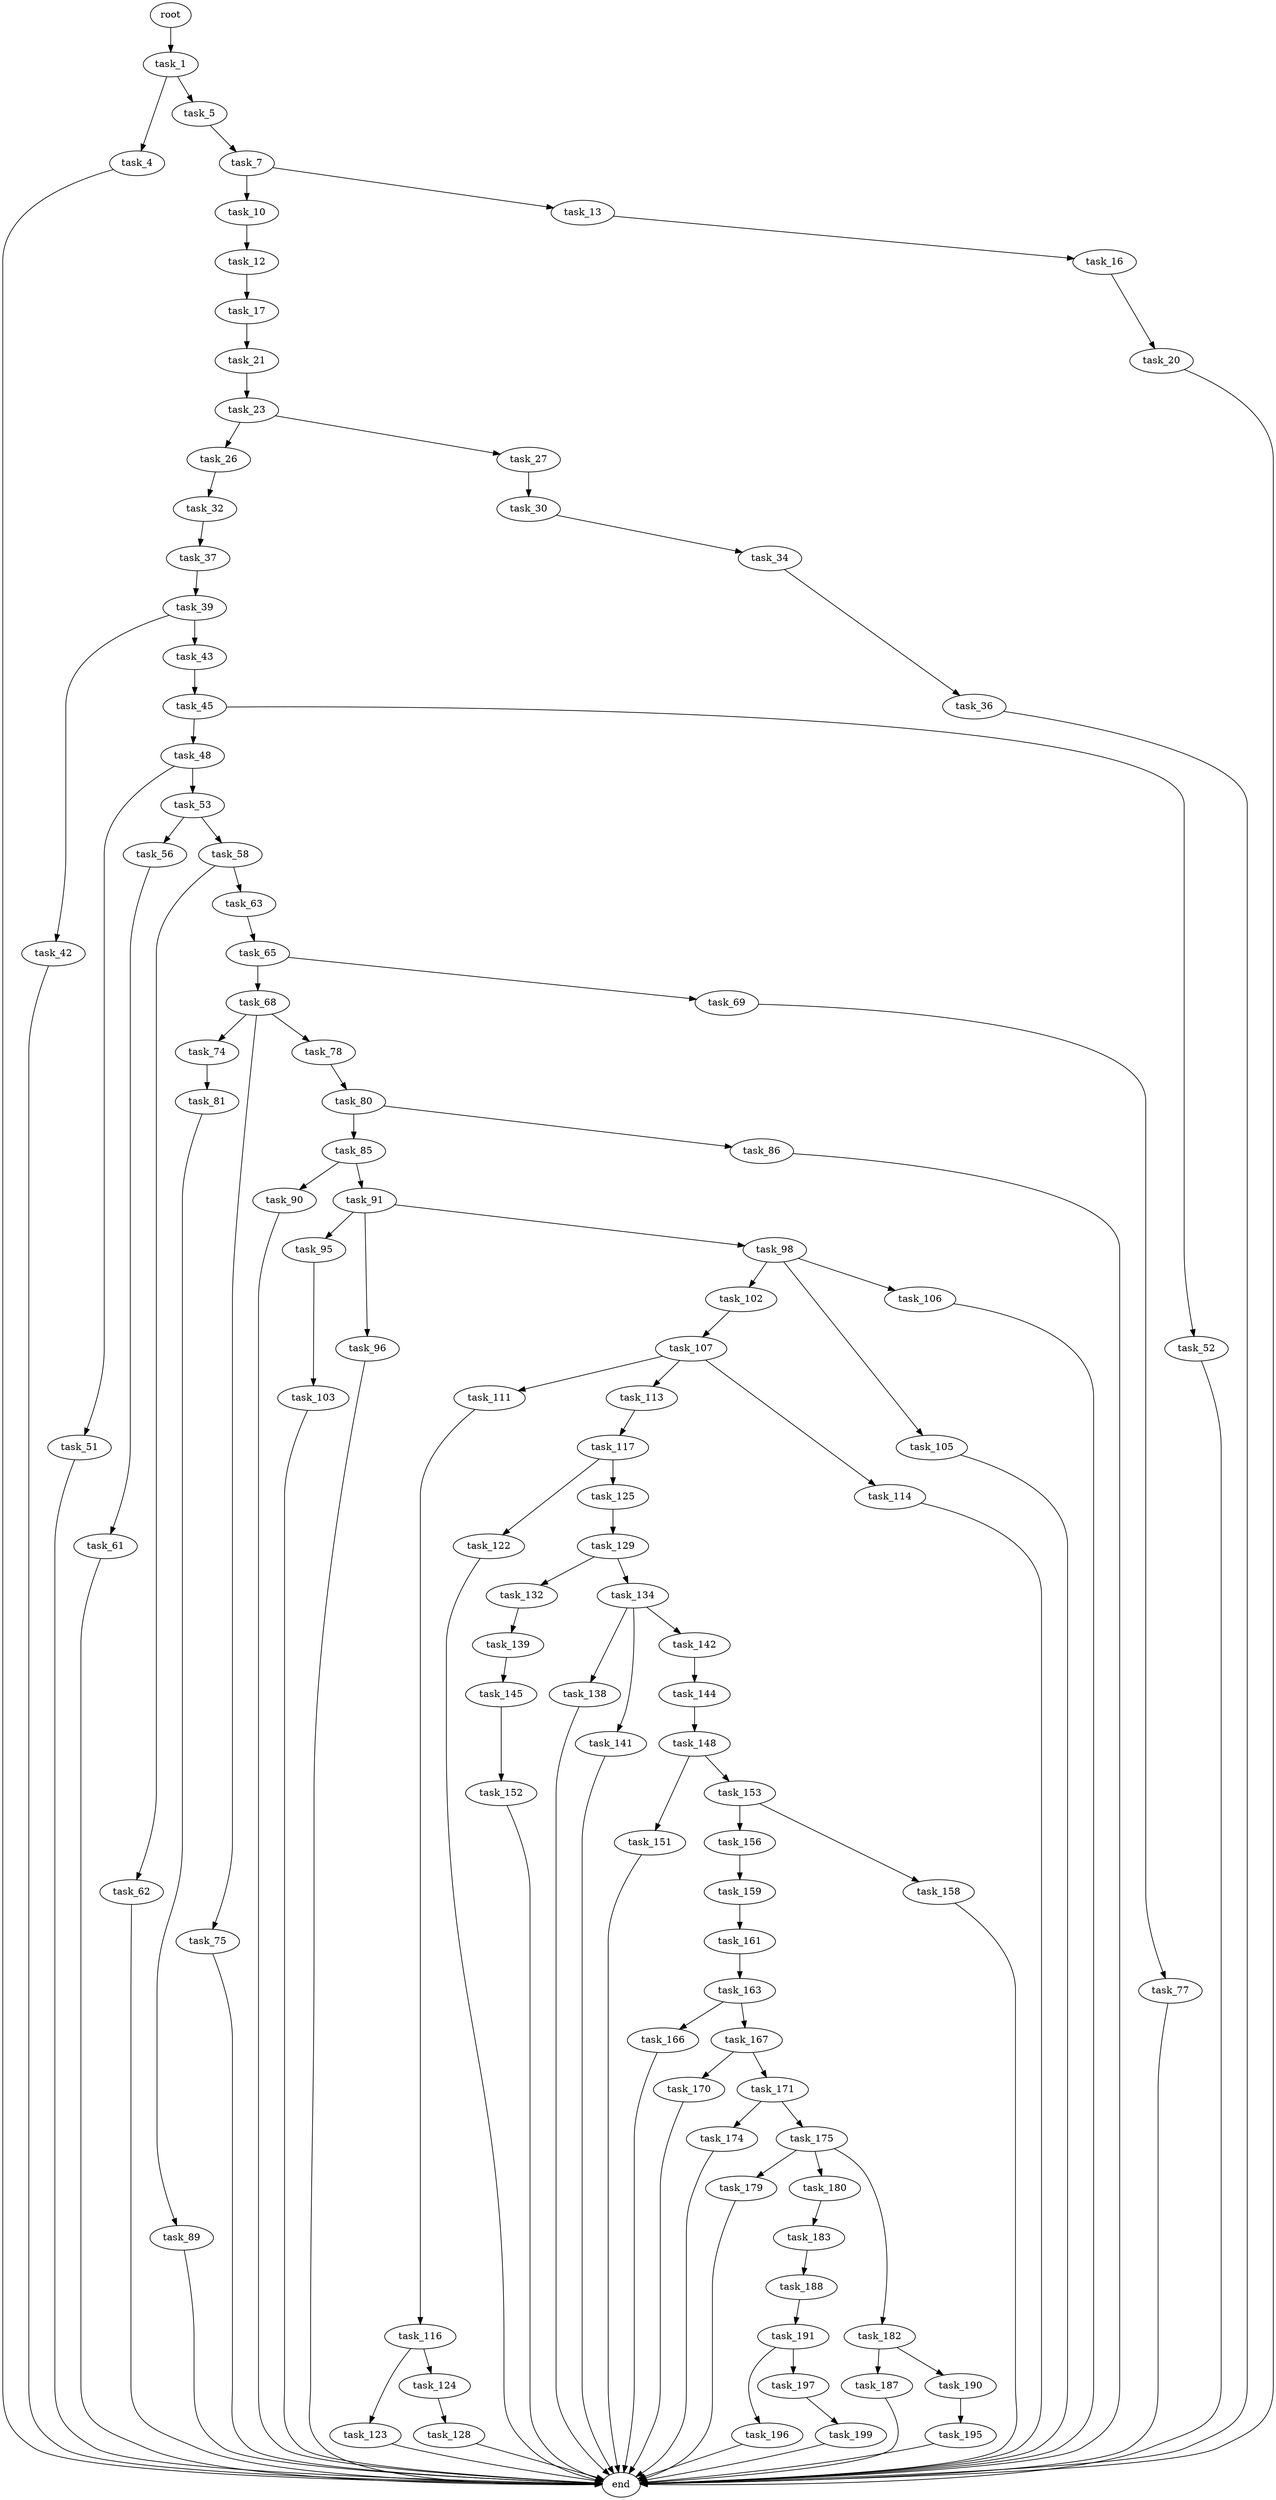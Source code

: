digraph G {
  root [size="0.000000"];
  task_1 [size="231928233984.000000"];
  task_4 [size="8589934592.000000"];
  task_5 [size="8589934592.000000"];
  task_7 [size="88601470533.000000"];
  task_10 [size="11108188013.000000"];
  task_12 [size="24725102350.000000"];
  task_13 [size="134217728000.000000"];
  task_16 [size="26788045470.000000"];
  task_17 [size="5872185874.000000"];
  task_20 [size="584150647851.000000"];
  task_21 [size="171201697891.000000"];
  task_23 [size="28991029248.000000"];
  task_26 [size="21491908275.000000"];
  task_27 [size="238718994732.000000"];
  task_30 [size="637133699881.000000"];
  task_32 [size="2875238693.000000"];
  task_34 [size="8589934592.000000"];
  task_36 [size="549755813888.000000"];
  task_37 [size="17311634238.000000"];
  task_39 [size="28991029248.000000"];
  task_42 [size="114066696349.000000"];
  task_43 [size="15001785084.000000"];
  task_45 [size="31465529575.000000"];
  task_48 [size="549755813888.000000"];
  task_51 [size="28991029248.000000"];
  task_52 [size="114877039235.000000"];
  task_53 [size="187918379746.000000"];
  task_56 [size="1288721886162.000000"];
  task_58 [size="51194960771.000000"];
  task_61 [size="412847931752.000000"];
  task_62 [size="1075837500.000000"];
  task_63 [size="178653101136.000000"];
  task_65 [size="9063309466.000000"];
  task_68 [size="231928233984.000000"];
  task_69 [size="24426110885.000000"];
  task_74 [size="3438422284.000000"];
  task_75 [size="856962864845.000000"];
  task_77 [size="231928233984.000000"];
  task_78 [size="988471219.000000"];
  task_80 [size="4043819335.000000"];
  task_81 [size="22028499562.000000"];
  task_85 [size="549755813888.000000"];
  task_86 [size="782757789696.000000"];
  task_89 [size="109625634088.000000"];
  task_90 [size="134217728000.000000"];
  task_91 [size="71546927255.000000"];
  task_95 [size="8589934592.000000"];
  task_96 [size="134217728000.000000"];
  task_98 [size="658396856357.000000"];
  task_102 [size="897596255138.000000"];
  task_103 [size="36700731841.000000"];
  task_105 [size="17434163479.000000"];
  task_106 [size="33332766467.000000"];
  task_107 [size="782757789696.000000"];
  task_111 [size="9847752256.000000"];
  task_113 [size="782757789696.000000"];
  task_114 [size="1270561016.000000"];
  task_116 [size="549755813888.000000"];
  task_117 [size="4833111708.000000"];
  task_122 [size="3388703299.000000"];
  task_123 [size="28991029248.000000"];
  task_124 [size="478421364563.000000"];
  task_125 [size="316145736695.000000"];
  task_128 [size="782757789696.000000"];
  task_129 [size="1073741824000.000000"];
  task_132 [size="15969465691.000000"];
  task_134 [size="25883431244.000000"];
  task_138 [size="42596611512.000000"];
  task_139 [size="4579821030.000000"];
  task_141 [size="3827893945.000000"];
  task_142 [size="12244456146.000000"];
  task_144 [size="231928233984.000000"];
  task_145 [size="8589934592.000000"];
  task_148 [size="782757789696.000000"];
  task_151 [size="292800175743.000000"];
  task_152 [size="29957349523.000000"];
  task_153 [size="832964282617.000000"];
  task_156 [size="13266865828.000000"];
  task_158 [size="1782965179.000000"];
  task_159 [size="782757789696.000000"];
  task_161 [size="782757789696.000000"];
  task_163 [size="35761012158.000000"];
  task_166 [size="368293445632.000000"];
  task_167 [size="112726611023.000000"];
  task_170 [size="631785543907.000000"];
  task_171 [size="163216598526.000000"];
  task_174 [size="134217728000.000000"];
  task_175 [size="94912764604.000000"];
  task_179 [size="68709104054.000000"];
  task_180 [size="1073741824000.000000"];
  task_182 [size="2028912952.000000"];
  task_183 [size="549755813888.000000"];
  task_187 [size="902780561975.000000"];
  task_188 [size="13791307645.000000"];
  task_190 [size="933722900.000000"];
  task_191 [size="17069798827.000000"];
  task_195 [size="7639523202.000000"];
  task_196 [size="8589934592.000000"];
  task_197 [size="16152437022.000000"];
  task_199 [size="92548207539.000000"];
  end [size="0.000000"];

  root -> task_1 [size="1.000000"];
  task_1 -> task_4 [size="301989888.000000"];
  task_1 -> task_5 [size="301989888.000000"];
  task_4 -> end [size="1.000000"];
  task_5 -> task_7 [size="33554432.000000"];
  task_7 -> task_10 [size="134217728.000000"];
  task_7 -> task_13 [size="134217728.000000"];
  task_10 -> task_12 [size="536870912.000000"];
  task_12 -> task_17 [size="679477248.000000"];
  task_13 -> task_16 [size="209715200.000000"];
  task_16 -> task_20 [size="536870912.000000"];
  task_17 -> task_21 [size="134217728.000000"];
  task_20 -> end [size="1.000000"];
  task_21 -> task_23 [size="209715200.000000"];
  task_23 -> task_26 [size="75497472.000000"];
  task_23 -> task_27 [size="75497472.000000"];
  task_26 -> task_32 [size="536870912.000000"];
  task_27 -> task_30 [size="301989888.000000"];
  task_30 -> task_34 [size="411041792.000000"];
  task_32 -> task_37 [size="75497472.000000"];
  task_34 -> task_36 [size="33554432.000000"];
  task_36 -> end [size="1.000000"];
  task_37 -> task_39 [size="411041792.000000"];
  task_39 -> task_42 [size="75497472.000000"];
  task_39 -> task_43 [size="75497472.000000"];
  task_42 -> end [size="1.000000"];
  task_43 -> task_45 [size="536870912.000000"];
  task_45 -> task_48 [size="33554432.000000"];
  task_45 -> task_52 [size="33554432.000000"];
  task_48 -> task_51 [size="536870912.000000"];
  task_48 -> task_53 [size="536870912.000000"];
  task_51 -> end [size="1.000000"];
  task_52 -> end [size="1.000000"];
  task_53 -> task_56 [size="679477248.000000"];
  task_53 -> task_58 [size="679477248.000000"];
  task_56 -> task_61 [size="838860800.000000"];
  task_58 -> task_62 [size="838860800.000000"];
  task_58 -> task_63 [size="838860800.000000"];
  task_61 -> end [size="1.000000"];
  task_62 -> end [size="1.000000"];
  task_63 -> task_65 [size="679477248.000000"];
  task_65 -> task_68 [size="411041792.000000"];
  task_65 -> task_69 [size="411041792.000000"];
  task_68 -> task_74 [size="301989888.000000"];
  task_68 -> task_75 [size="301989888.000000"];
  task_68 -> task_78 [size="301989888.000000"];
  task_69 -> task_77 [size="33554432.000000"];
  task_74 -> task_81 [size="75497472.000000"];
  task_75 -> end [size="1.000000"];
  task_77 -> end [size="1.000000"];
  task_78 -> task_80 [size="33554432.000000"];
  task_80 -> task_85 [size="301989888.000000"];
  task_80 -> task_86 [size="301989888.000000"];
  task_81 -> task_89 [size="838860800.000000"];
  task_85 -> task_90 [size="536870912.000000"];
  task_85 -> task_91 [size="536870912.000000"];
  task_86 -> end [size="1.000000"];
  task_89 -> end [size="1.000000"];
  task_90 -> end [size="1.000000"];
  task_91 -> task_95 [size="75497472.000000"];
  task_91 -> task_96 [size="75497472.000000"];
  task_91 -> task_98 [size="75497472.000000"];
  task_95 -> task_103 [size="33554432.000000"];
  task_96 -> end [size="1.000000"];
  task_98 -> task_102 [size="411041792.000000"];
  task_98 -> task_105 [size="411041792.000000"];
  task_98 -> task_106 [size="411041792.000000"];
  task_102 -> task_107 [size="679477248.000000"];
  task_103 -> end [size="1.000000"];
  task_105 -> end [size="1.000000"];
  task_106 -> end [size="1.000000"];
  task_107 -> task_111 [size="679477248.000000"];
  task_107 -> task_113 [size="679477248.000000"];
  task_107 -> task_114 [size="679477248.000000"];
  task_111 -> task_116 [size="209715200.000000"];
  task_113 -> task_117 [size="679477248.000000"];
  task_114 -> end [size="1.000000"];
  task_116 -> task_123 [size="536870912.000000"];
  task_116 -> task_124 [size="536870912.000000"];
  task_117 -> task_122 [size="536870912.000000"];
  task_117 -> task_125 [size="536870912.000000"];
  task_122 -> end [size="1.000000"];
  task_123 -> end [size="1.000000"];
  task_124 -> task_128 [size="536870912.000000"];
  task_125 -> task_129 [size="536870912.000000"];
  task_128 -> end [size="1.000000"];
  task_129 -> task_132 [size="838860800.000000"];
  task_129 -> task_134 [size="838860800.000000"];
  task_132 -> task_139 [size="33554432.000000"];
  task_134 -> task_138 [size="679477248.000000"];
  task_134 -> task_141 [size="679477248.000000"];
  task_134 -> task_142 [size="679477248.000000"];
  task_138 -> end [size="1.000000"];
  task_139 -> task_145 [size="134217728.000000"];
  task_141 -> end [size="1.000000"];
  task_142 -> task_144 [size="209715200.000000"];
  task_144 -> task_148 [size="301989888.000000"];
  task_145 -> task_152 [size="33554432.000000"];
  task_148 -> task_151 [size="679477248.000000"];
  task_148 -> task_153 [size="679477248.000000"];
  task_151 -> end [size="1.000000"];
  task_152 -> end [size="1.000000"];
  task_153 -> task_156 [size="679477248.000000"];
  task_153 -> task_158 [size="679477248.000000"];
  task_156 -> task_159 [size="838860800.000000"];
  task_158 -> end [size="1.000000"];
  task_159 -> task_161 [size="679477248.000000"];
  task_161 -> task_163 [size="679477248.000000"];
  task_163 -> task_166 [size="33554432.000000"];
  task_163 -> task_167 [size="33554432.000000"];
  task_166 -> end [size="1.000000"];
  task_167 -> task_170 [size="411041792.000000"];
  task_167 -> task_171 [size="411041792.000000"];
  task_170 -> end [size="1.000000"];
  task_171 -> task_174 [size="209715200.000000"];
  task_171 -> task_175 [size="209715200.000000"];
  task_174 -> end [size="1.000000"];
  task_175 -> task_179 [size="75497472.000000"];
  task_175 -> task_180 [size="75497472.000000"];
  task_175 -> task_182 [size="75497472.000000"];
  task_179 -> end [size="1.000000"];
  task_180 -> task_183 [size="838860800.000000"];
  task_182 -> task_187 [size="33554432.000000"];
  task_182 -> task_190 [size="33554432.000000"];
  task_183 -> task_188 [size="536870912.000000"];
  task_187 -> end [size="1.000000"];
  task_188 -> task_191 [size="679477248.000000"];
  task_190 -> task_195 [size="33554432.000000"];
  task_191 -> task_196 [size="301989888.000000"];
  task_191 -> task_197 [size="301989888.000000"];
  task_195 -> end [size="1.000000"];
  task_196 -> end [size="1.000000"];
  task_197 -> task_199 [size="536870912.000000"];
  task_199 -> end [size="1.000000"];
}
